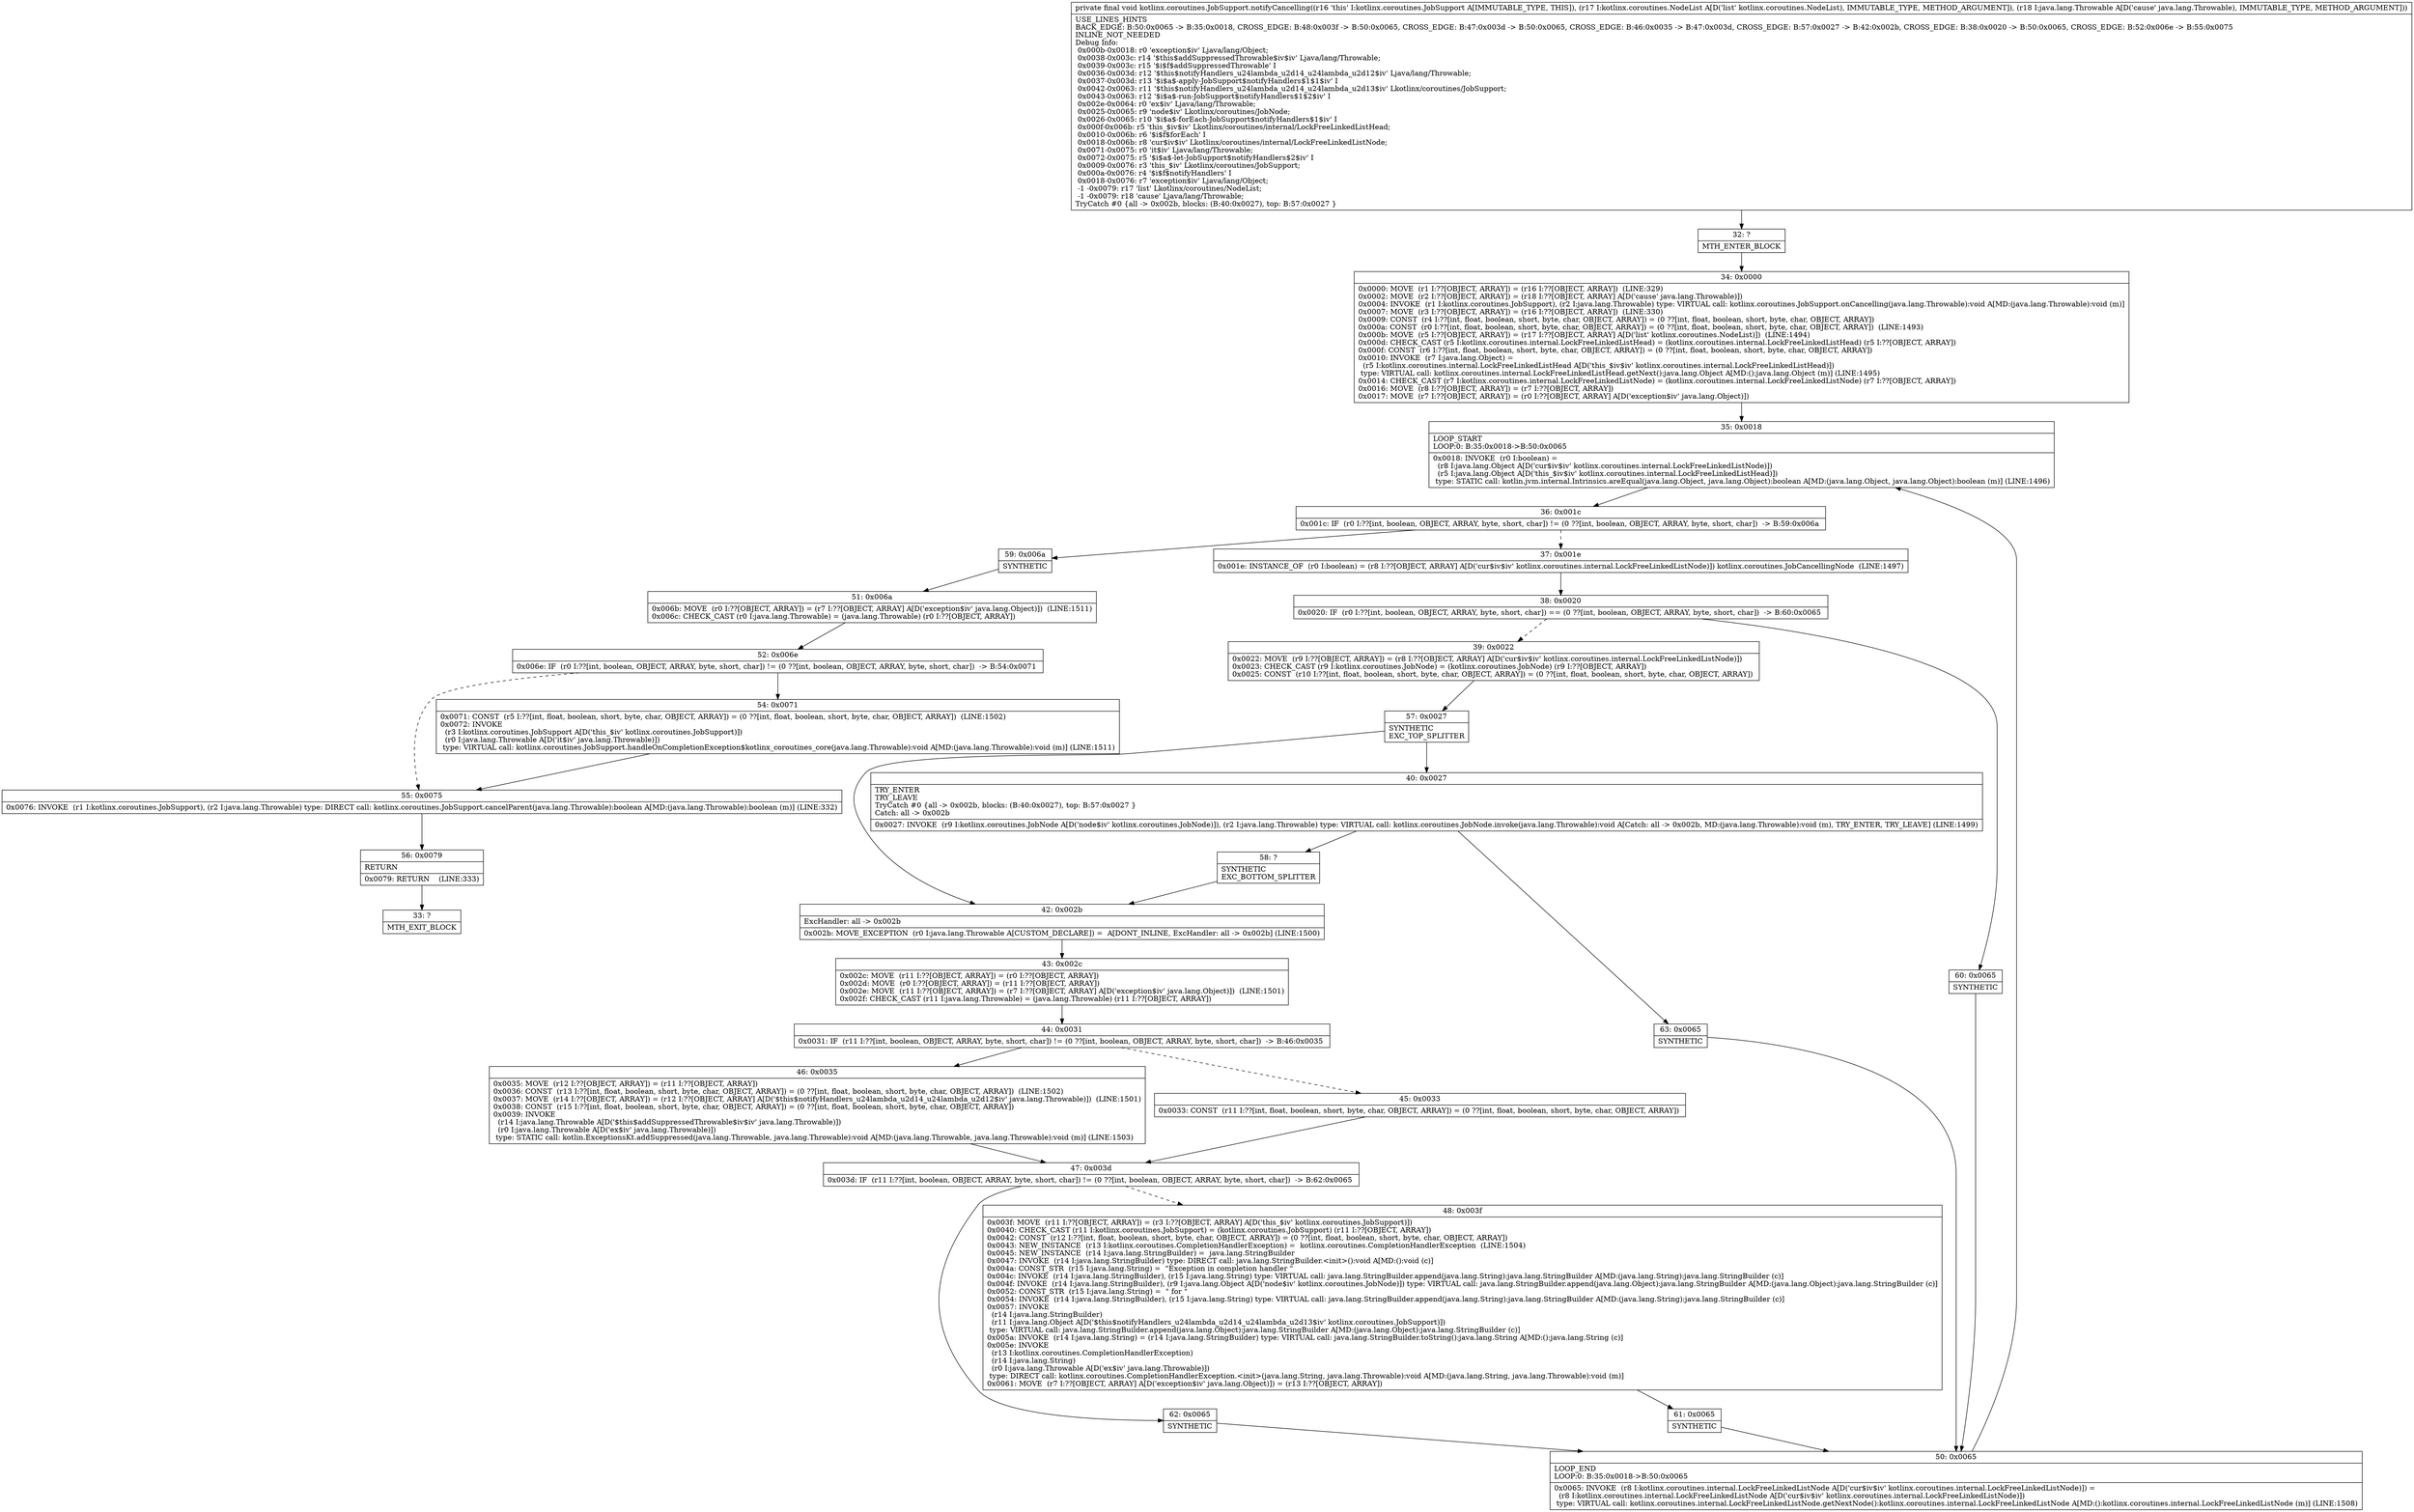 digraph "CFG forkotlinx.coroutines.JobSupport.notifyCancelling(Lkotlinx\/coroutines\/NodeList;Ljava\/lang\/Throwable;)V" {
Node_32 [shape=record,label="{32\:\ ?|MTH_ENTER_BLOCK\l}"];
Node_34 [shape=record,label="{34\:\ 0x0000|0x0000: MOVE  (r1 I:??[OBJECT, ARRAY]) = (r16 I:??[OBJECT, ARRAY])  (LINE:329)\l0x0002: MOVE  (r2 I:??[OBJECT, ARRAY]) = (r18 I:??[OBJECT, ARRAY] A[D('cause' java.lang.Throwable)]) \l0x0004: INVOKE  (r1 I:kotlinx.coroutines.JobSupport), (r2 I:java.lang.Throwable) type: VIRTUAL call: kotlinx.coroutines.JobSupport.onCancelling(java.lang.Throwable):void A[MD:(java.lang.Throwable):void (m)]\l0x0007: MOVE  (r3 I:??[OBJECT, ARRAY]) = (r16 I:??[OBJECT, ARRAY])  (LINE:330)\l0x0009: CONST  (r4 I:??[int, float, boolean, short, byte, char, OBJECT, ARRAY]) = (0 ??[int, float, boolean, short, byte, char, OBJECT, ARRAY]) \l0x000a: CONST  (r0 I:??[int, float, boolean, short, byte, char, OBJECT, ARRAY]) = (0 ??[int, float, boolean, short, byte, char, OBJECT, ARRAY])  (LINE:1493)\l0x000b: MOVE  (r5 I:??[OBJECT, ARRAY]) = (r17 I:??[OBJECT, ARRAY] A[D('list' kotlinx.coroutines.NodeList)])  (LINE:1494)\l0x000d: CHECK_CAST (r5 I:kotlinx.coroutines.internal.LockFreeLinkedListHead) = (kotlinx.coroutines.internal.LockFreeLinkedListHead) (r5 I:??[OBJECT, ARRAY]) \l0x000f: CONST  (r6 I:??[int, float, boolean, short, byte, char, OBJECT, ARRAY]) = (0 ??[int, float, boolean, short, byte, char, OBJECT, ARRAY]) \l0x0010: INVOKE  (r7 I:java.lang.Object) = \l  (r5 I:kotlinx.coroutines.internal.LockFreeLinkedListHead A[D('this_$iv$iv' kotlinx.coroutines.internal.LockFreeLinkedListHead)])\l type: VIRTUAL call: kotlinx.coroutines.internal.LockFreeLinkedListHead.getNext():java.lang.Object A[MD:():java.lang.Object (m)] (LINE:1495)\l0x0014: CHECK_CAST (r7 I:kotlinx.coroutines.internal.LockFreeLinkedListNode) = (kotlinx.coroutines.internal.LockFreeLinkedListNode) (r7 I:??[OBJECT, ARRAY]) \l0x0016: MOVE  (r8 I:??[OBJECT, ARRAY]) = (r7 I:??[OBJECT, ARRAY]) \l0x0017: MOVE  (r7 I:??[OBJECT, ARRAY]) = (r0 I:??[OBJECT, ARRAY] A[D('exception$iv' java.lang.Object)]) \l}"];
Node_35 [shape=record,label="{35\:\ 0x0018|LOOP_START\lLOOP:0: B:35:0x0018\-\>B:50:0x0065\l|0x0018: INVOKE  (r0 I:boolean) = \l  (r8 I:java.lang.Object A[D('cur$iv$iv' kotlinx.coroutines.internal.LockFreeLinkedListNode)])\l  (r5 I:java.lang.Object A[D('this_$iv$iv' kotlinx.coroutines.internal.LockFreeLinkedListHead)])\l type: STATIC call: kotlin.jvm.internal.Intrinsics.areEqual(java.lang.Object, java.lang.Object):boolean A[MD:(java.lang.Object, java.lang.Object):boolean (m)] (LINE:1496)\l}"];
Node_36 [shape=record,label="{36\:\ 0x001c|0x001c: IF  (r0 I:??[int, boolean, OBJECT, ARRAY, byte, short, char]) != (0 ??[int, boolean, OBJECT, ARRAY, byte, short, char])  \-\> B:59:0x006a \l}"];
Node_37 [shape=record,label="{37\:\ 0x001e|0x001e: INSTANCE_OF  (r0 I:boolean) = (r8 I:??[OBJECT, ARRAY] A[D('cur$iv$iv' kotlinx.coroutines.internal.LockFreeLinkedListNode)]) kotlinx.coroutines.JobCancellingNode  (LINE:1497)\l}"];
Node_38 [shape=record,label="{38\:\ 0x0020|0x0020: IF  (r0 I:??[int, boolean, OBJECT, ARRAY, byte, short, char]) == (0 ??[int, boolean, OBJECT, ARRAY, byte, short, char])  \-\> B:60:0x0065 \l}"];
Node_39 [shape=record,label="{39\:\ 0x0022|0x0022: MOVE  (r9 I:??[OBJECT, ARRAY]) = (r8 I:??[OBJECT, ARRAY] A[D('cur$iv$iv' kotlinx.coroutines.internal.LockFreeLinkedListNode)]) \l0x0023: CHECK_CAST (r9 I:kotlinx.coroutines.JobNode) = (kotlinx.coroutines.JobNode) (r9 I:??[OBJECT, ARRAY]) \l0x0025: CONST  (r10 I:??[int, float, boolean, short, byte, char, OBJECT, ARRAY]) = (0 ??[int, float, boolean, short, byte, char, OBJECT, ARRAY]) \l}"];
Node_57 [shape=record,label="{57\:\ 0x0027|SYNTHETIC\lEXC_TOP_SPLITTER\l}"];
Node_40 [shape=record,label="{40\:\ 0x0027|TRY_ENTER\lTRY_LEAVE\lTryCatch #0 \{all \-\> 0x002b, blocks: (B:40:0x0027), top: B:57:0x0027 \}\lCatch: all \-\> 0x002b\l|0x0027: INVOKE  (r9 I:kotlinx.coroutines.JobNode A[D('node$iv' kotlinx.coroutines.JobNode)]), (r2 I:java.lang.Throwable) type: VIRTUAL call: kotlinx.coroutines.JobNode.invoke(java.lang.Throwable):void A[Catch: all \-\> 0x002b, MD:(java.lang.Throwable):void (m), TRY_ENTER, TRY_LEAVE] (LINE:1499)\l}"];
Node_58 [shape=record,label="{58\:\ ?|SYNTHETIC\lEXC_BOTTOM_SPLITTER\l}"];
Node_63 [shape=record,label="{63\:\ 0x0065|SYNTHETIC\l}"];
Node_50 [shape=record,label="{50\:\ 0x0065|LOOP_END\lLOOP:0: B:35:0x0018\-\>B:50:0x0065\l|0x0065: INVOKE  (r8 I:kotlinx.coroutines.internal.LockFreeLinkedListNode A[D('cur$iv$iv' kotlinx.coroutines.internal.LockFreeLinkedListNode)]) = \l  (r8 I:kotlinx.coroutines.internal.LockFreeLinkedListNode A[D('cur$iv$iv' kotlinx.coroutines.internal.LockFreeLinkedListNode)])\l type: VIRTUAL call: kotlinx.coroutines.internal.LockFreeLinkedListNode.getNextNode():kotlinx.coroutines.internal.LockFreeLinkedListNode A[MD:():kotlinx.coroutines.internal.LockFreeLinkedListNode (m)] (LINE:1508)\l}"];
Node_42 [shape=record,label="{42\:\ 0x002b|ExcHandler: all \-\> 0x002b\l|0x002b: MOVE_EXCEPTION  (r0 I:java.lang.Throwable A[CUSTOM_DECLARE]) =  A[DONT_INLINE, ExcHandler: all \-\> 0x002b] (LINE:1500)\l}"];
Node_43 [shape=record,label="{43\:\ 0x002c|0x002c: MOVE  (r11 I:??[OBJECT, ARRAY]) = (r0 I:??[OBJECT, ARRAY]) \l0x002d: MOVE  (r0 I:??[OBJECT, ARRAY]) = (r11 I:??[OBJECT, ARRAY]) \l0x002e: MOVE  (r11 I:??[OBJECT, ARRAY]) = (r7 I:??[OBJECT, ARRAY] A[D('exception$iv' java.lang.Object)])  (LINE:1501)\l0x002f: CHECK_CAST (r11 I:java.lang.Throwable) = (java.lang.Throwable) (r11 I:??[OBJECT, ARRAY]) \l}"];
Node_44 [shape=record,label="{44\:\ 0x0031|0x0031: IF  (r11 I:??[int, boolean, OBJECT, ARRAY, byte, short, char]) != (0 ??[int, boolean, OBJECT, ARRAY, byte, short, char])  \-\> B:46:0x0035 \l}"];
Node_45 [shape=record,label="{45\:\ 0x0033|0x0033: CONST  (r11 I:??[int, float, boolean, short, byte, char, OBJECT, ARRAY]) = (0 ??[int, float, boolean, short, byte, char, OBJECT, ARRAY]) \l}"];
Node_47 [shape=record,label="{47\:\ 0x003d|0x003d: IF  (r11 I:??[int, boolean, OBJECT, ARRAY, byte, short, char]) != (0 ??[int, boolean, OBJECT, ARRAY, byte, short, char])  \-\> B:62:0x0065 \l}"];
Node_48 [shape=record,label="{48\:\ 0x003f|0x003f: MOVE  (r11 I:??[OBJECT, ARRAY]) = (r3 I:??[OBJECT, ARRAY] A[D('this_$iv' kotlinx.coroutines.JobSupport)]) \l0x0040: CHECK_CAST (r11 I:kotlinx.coroutines.JobSupport) = (kotlinx.coroutines.JobSupport) (r11 I:??[OBJECT, ARRAY]) \l0x0042: CONST  (r12 I:??[int, float, boolean, short, byte, char, OBJECT, ARRAY]) = (0 ??[int, float, boolean, short, byte, char, OBJECT, ARRAY]) \l0x0043: NEW_INSTANCE  (r13 I:kotlinx.coroutines.CompletionHandlerException) =  kotlinx.coroutines.CompletionHandlerException  (LINE:1504)\l0x0045: NEW_INSTANCE  (r14 I:java.lang.StringBuilder) =  java.lang.StringBuilder \l0x0047: INVOKE  (r14 I:java.lang.StringBuilder) type: DIRECT call: java.lang.StringBuilder.\<init\>():void A[MD:():void (c)]\l0x004a: CONST_STR  (r15 I:java.lang.String) =  \"Exception in completion handler \" \l0x004c: INVOKE  (r14 I:java.lang.StringBuilder), (r15 I:java.lang.String) type: VIRTUAL call: java.lang.StringBuilder.append(java.lang.String):java.lang.StringBuilder A[MD:(java.lang.String):java.lang.StringBuilder (c)]\l0x004f: INVOKE  (r14 I:java.lang.StringBuilder), (r9 I:java.lang.Object A[D('node$iv' kotlinx.coroutines.JobNode)]) type: VIRTUAL call: java.lang.StringBuilder.append(java.lang.Object):java.lang.StringBuilder A[MD:(java.lang.Object):java.lang.StringBuilder (c)]\l0x0052: CONST_STR  (r15 I:java.lang.String) =  \" for \" \l0x0054: INVOKE  (r14 I:java.lang.StringBuilder), (r15 I:java.lang.String) type: VIRTUAL call: java.lang.StringBuilder.append(java.lang.String):java.lang.StringBuilder A[MD:(java.lang.String):java.lang.StringBuilder (c)]\l0x0057: INVOKE  \l  (r14 I:java.lang.StringBuilder)\l  (r11 I:java.lang.Object A[D('$this$notifyHandlers_u24lambda_u2d14_u24lambda_u2d13$iv' kotlinx.coroutines.JobSupport)])\l type: VIRTUAL call: java.lang.StringBuilder.append(java.lang.Object):java.lang.StringBuilder A[MD:(java.lang.Object):java.lang.StringBuilder (c)]\l0x005a: INVOKE  (r14 I:java.lang.String) = (r14 I:java.lang.StringBuilder) type: VIRTUAL call: java.lang.StringBuilder.toString():java.lang.String A[MD:():java.lang.String (c)]\l0x005e: INVOKE  \l  (r13 I:kotlinx.coroutines.CompletionHandlerException)\l  (r14 I:java.lang.String)\l  (r0 I:java.lang.Throwable A[D('ex$iv' java.lang.Throwable)])\l type: DIRECT call: kotlinx.coroutines.CompletionHandlerException.\<init\>(java.lang.String, java.lang.Throwable):void A[MD:(java.lang.String, java.lang.Throwable):void (m)]\l0x0061: MOVE  (r7 I:??[OBJECT, ARRAY] A[D('exception$iv' java.lang.Object)]) = (r13 I:??[OBJECT, ARRAY]) \l}"];
Node_61 [shape=record,label="{61\:\ 0x0065|SYNTHETIC\l}"];
Node_62 [shape=record,label="{62\:\ 0x0065|SYNTHETIC\l}"];
Node_46 [shape=record,label="{46\:\ 0x0035|0x0035: MOVE  (r12 I:??[OBJECT, ARRAY]) = (r11 I:??[OBJECT, ARRAY]) \l0x0036: CONST  (r13 I:??[int, float, boolean, short, byte, char, OBJECT, ARRAY]) = (0 ??[int, float, boolean, short, byte, char, OBJECT, ARRAY])  (LINE:1502)\l0x0037: MOVE  (r14 I:??[OBJECT, ARRAY]) = (r12 I:??[OBJECT, ARRAY] A[D('$this$notifyHandlers_u24lambda_u2d14_u24lambda_u2d12$iv' java.lang.Throwable)])  (LINE:1501)\l0x0038: CONST  (r15 I:??[int, float, boolean, short, byte, char, OBJECT, ARRAY]) = (0 ??[int, float, boolean, short, byte, char, OBJECT, ARRAY]) \l0x0039: INVOKE  \l  (r14 I:java.lang.Throwable A[D('$this$addSuppressedThrowable$iv$iv' java.lang.Throwable)])\l  (r0 I:java.lang.Throwable A[D('ex$iv' java.lang.Throwable)])\l type: STATIC call: kotlin.ExceptionsKt.addSuppressed(java.lang.Throwable, java.lang.Throwable):void A[MD:(java.lang.Throwable, java.lang.Throwable):void (m)] (LINE:1503)\l}"];
Node_60 [shape=record,label="{60\:\ 0x0065|SYNTHETIC\l}"];
Node_59 [shape=record,label="{59\:\ 0x006a|SYNTHETIC\l}"];
Node_51 [shape=record,label="{51\:\ 0x006a|0x006b: MOVE  (r0 I:??[OBJECT, ARRAY]) = (r7 I:??[OBJECT, ARRAY] A[D('exception$iv' java.lang.Object)])  (LINE:1511)\l0x006c: CHECK_CAST (r0 I:java.lang.Throwable) = (java.lang.Throwable) (r0 I:??[OBJECT, ARRAY]) \l}"];
Node_52 [shape=record,label="{52\:\ 0x006e|0x006e: IF  (r0 I:??[int, boolean, OBJECT, ARRAY, byte, short, char]) != (0 ??[int, boolean, OBJECT, ARRAY, byte, short, char])  \-\> B:54:0x0071 \l}"];
Node_54 [shape=record,label="{54\:\ 0x0071|0x0071: CONST  (r5 I:??[int, float, boolean, short, byte, char, OBJECT, ARRAY]) = (0 ??[int, float, boolean, short, byte, char, OBJECT, ARRAY])  (LINE:1502)\l0x0072: INVOKE  \l  (r3 I:kotlinx.coroutines.JobSupport A[D('this_$iv' kotlinx.coroutines.JobSupport)])\l  (r0 I:java.lang.Throwable A[D('it$iv' java.lang.Throwable)])\l type: VIRTUAL call: kotlinx.coroutines.JobSupport.handleOnCompletionException$kotlinx_coroutines_core(java.lang.Throwable):void A[MD:(java.lang.Throwable):void (m)] (LINE:1511)\l}"];
Node_55 [shape=record,label="{55\:\ 0x0075|0x0076: INVOKE  (r1 I:kotlinx.coroutines.JobSupport), (r2 I:java.lang.Throwable) type: DIRECT call: kotlinx.coroutines.JobSupport.cancelParent(java.lang.Throwable):boolean A[MD:(java.lang.Throwable):boolean (m)] (LINE:332)\l}"];
Node_56 [shape=record,label="{56\:\ 0x0079|RETURN\l|0x0079: RETURN    (LINE:333)\l}"];
Node_33 [shape=record,label="{33\:\ ?|MTH_EXIT_BLOCK\l}"];
MethodNode[shape=record,label="{private final void kotlinx.coroutines.JobSupport.notifyCancelling((r16 'this' I:kotlinx.coroutines.JobSupport A[IMMUTABLE_TYPE, THIS]), (r17 I:kotlinx.coroutines.NodeList A[D('list' kotlinx.coroutines.NodeList), IMMUTABLE_TYPE, METHOD_ARGUMENT]), (r18 I:java.lang.Throwable A[D('cause' java.lang.Throwable), IMMUTABLE_TYPE, METHOD_ARGUMENT]))  | USE_LINES_HINTS\lBACK_EDGE: B:50:0x0065 \-\> B:35:0x0018, CROSS_EDGE: B:48:0x003f \-\> B:50:0x0065, CROSS_EDGE: B:47:0x003d \-\> B:50:0x0065, CROSS_EDGE: B:46:0x0035 \-\> B:47:0x003d, CROSS_EDGE: B:57:0x0027 \-\> B:42:0x002b, CROSS_EDGE: B:38:0x0020 \-\> B:50:0x0065, CROSS_EDGE: B:52:0x006e \-\> B:55:0x0075\lINLINE_NOT_NEEDED\lDebug Info:\l  0x000b\-0x0018: r0 'exception$iv' Ljava\/lang\/Object;\l  0x0038\-0x003c: r14 '$this$addSuppressedThrowable$iv$iv' Ljava\/lang\/Throwable;\l  0x0039\-0x003c: r15 '$i$f$addSuppressedThrowable' I\l  0x0036\-0x003d: r12 '$this$notifyHandlers_u24lambda_u2d14_u24lambda_u2d12$iv' Ljava\/lang\/Throwable;\l  0x0037\-0x003d: r13 '$i$a$\-apply\-JobSupport$notifyHandlers$1$1$iv' I\l  0x0042\-0x0063: r11 '$this$notifyHandlers_u24lambda_u2d14_u24lambda_u2d13$iv' Lkotlinx\/coroutines\/JobSupport;\l  0x0043\-0x0063: r12 '$i$a$\-run\-JobSupport$notifyHandlers$1$2$iv' I\l  0x002e\-0x0064: r0 'ex$iv' Ljava\/lang\/Throwable;\l  0x0025\-0x0065: r9 'node$iv' Lkotlinx\/coroutines\/JobNode;\l  0x0026\-0x0065: r10 '$i$a$\-forEach\-JobSupport$notifyHandlers$1$iv' I\l  0x000f\-0x006b: r5 'this_$iv$iv' Lkotlinx\/coroutines\/internal\/LockFreeLinkedListHead;\l  0x0010\-0x006b: r6 '$i$f$forEach' I\l  0x0018\-0x006b: r8 'cur$iv$iv' Lkotlinx\/coroutines\/internal\/LockFreeLinkedListNode;\l  0x0071\-0x0075: r0 'it$iv' Ljava\/lang\/Throwable;\l  0x0072\-0x0075: r5 '$i$a$\-let\-JobSupport$notifyHandlers$2$iv' I\l  0x0009\-0x0076: r3 'this_$iv' Lkotlinx\/coroutines\/JobSupport;\l  0x000a\-0x0076: r4 '$i$f$notifyHandlers' I\l  0x0018\-0x0076: r7 'exception$iv' Ljava\/lang\/Object;\l  \-1 \-0x0079: r17 'list' Lkotlinx\/coroutines\/NodeList;\l  \-1 \-0x0079: r18 'cause' Ljava\/lang\/Throwable;\lTryCatch #0 \{all \-\> 0x002b, blocks: (B:40:0x0027), top: B:57:0x0027 \}\l}"];
MethodNode -> Node_32;Node_32 -> Node_34;
Node_34 -> Node_35;
Node_35 -> Node_36;
Node_36 -> Node_37[style=dashed];
Node_36 -> Node_59;
Node_37 -> Node_38;
Node_38 -> Node_39[style=dashed];
Node_38 -> Node_60;
Node_39 -> Node_57;
Node_57 -> Node_40;
Node_57 -> Node_42;
Node_40 -> Node_58;
Node_40 -> Node_63;
Node_58 -> Node_42;
Node_63 -> Node_50;
Node_50 -> Node_35;
Node_42 -> Node_43;
Node_43 -> Node_44;
Node_44 -> Node_45[style=dashed];
Node_44 -> Node_46;
Node_45 -> Node_47;
Node_47 -> Node_48[style=dashed];
Node_47 -> Node_62;
Node_48 -> Node_61;
Node_61 -> Node_50;
Node_62 -> Node_50;
Node_46 -> Node_47;
Node_60 -> Node_50;
Node_59 -> Node_51;
Node_51 -> Node_52;
Node_52 -> Node_54;
Node_52 -> Node_55[style=dashed];
Node_54 -> Node_55;
Node_55 -> Node_56;
Node_56 -> Node_33;
}

